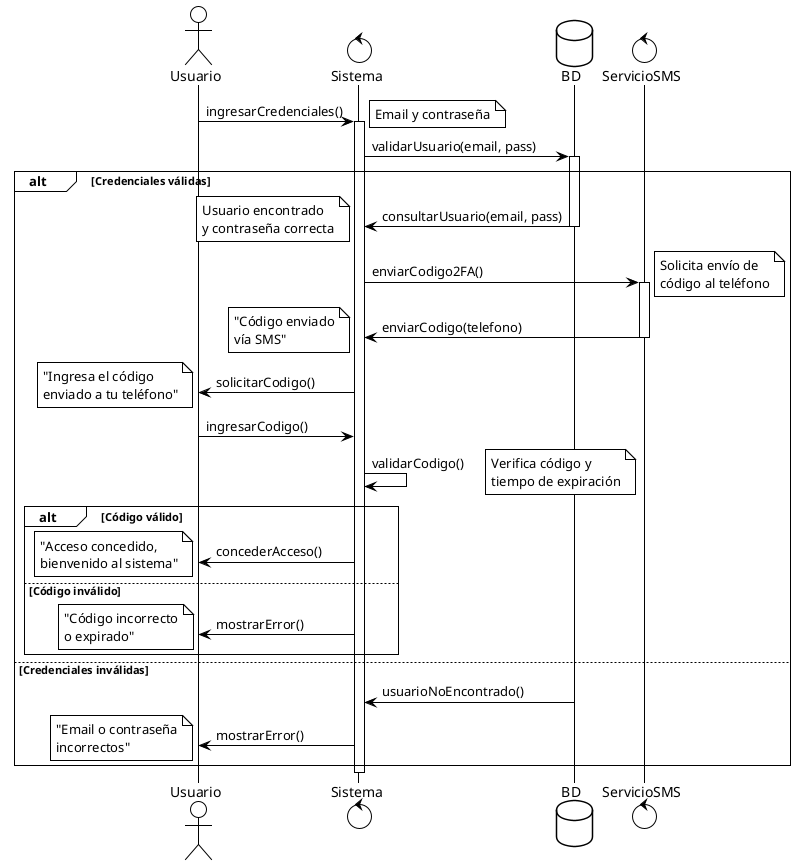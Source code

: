 @startuml Ejercicio7_LoginDosFactores

!theme plain

actor Usuario
control Sistema
database BD
control ServicioSMS

Usuario -> Sistema : ingresarCredenciales()
activate Sistema
note right : Email y contraseña

Sistema -> BD : validarUsuario(email, pass)
activate BD

alt Credenciales válidas
    BD -> Sistema : consultarUsuario(email, pass)
    note left : Usuario encontrado\ny contraseña correcta
    deactivate BD
    
    Sistema -> ServicioSMS : enviarCodigo2FA()
    activate ServicioSMS
    note right : Solicita envío de\ncódigo al teléfono
    
    ServicioSMS -> Sistema : enviarCodigo(telefono)
    note left : "Código enviado\nvía SMS"
    deactivate ServicioSMS
    
    Sistema -> Usuario : solicitarCodigo()
    note left : "Ingresa el código\nenviado a tu teléfono"
    
    Usuario -> Sistema : ingresarCodigo()
    
    Sistema -> Sistema : validarCodigo()
    note right : Verifica código y\ntiempo de expiración
    
    alt Código válido
        Sistema -> Usuario : concederAcceso()
        note left : "Acceso concedido,\nbienvenido al sistema"
        
    else Código inválido
        Sistema -> Usuario : mostrarError()
        note left : "Código incorrecto\no expirado"
    end
    
else Credenciales inválidas
    BD -> Sistema : usuarioNoEncontrado()
    deactivate BD
    
    Sistema -> Usuario : mostrarError()
    note left : "Email o contraseña\nincorrectos"
end

deactivate Sistema

@enduml
